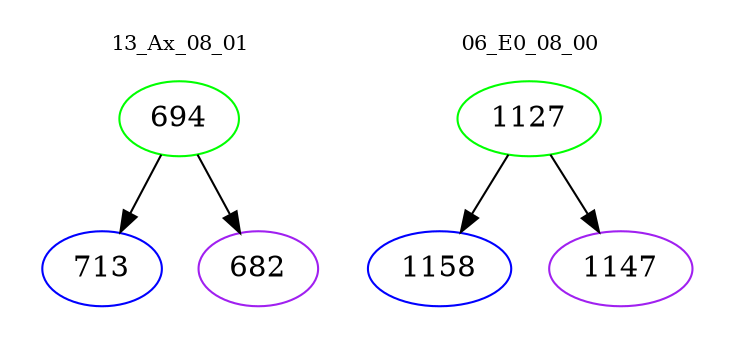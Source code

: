 digraph{
subgraph cluster_0 {
color = white
label = "13_Ax_08_01";
fontsize=10;
T0_694 [label="694", color="green"]
T0_694 -> T0_713 [color="black"]
T0_713 [label="713", color="blue"]
T0_694 -> T0_682 [color="black"]
T0_682 [label="682", color="purple"]
}
subgraph cluster_1 {
color = white
label = "06_E0_08_00";
fontsize=10;
T1_1127 [label="1127", color="green"]
T1_1127 -> T1_1158 [color="black"]
T1_1158 [label="1158", color="blue"]
T1_1127 -> T1_1147 [color="black"]
T1_1147 [label="1147", color="purple"]
}
}
